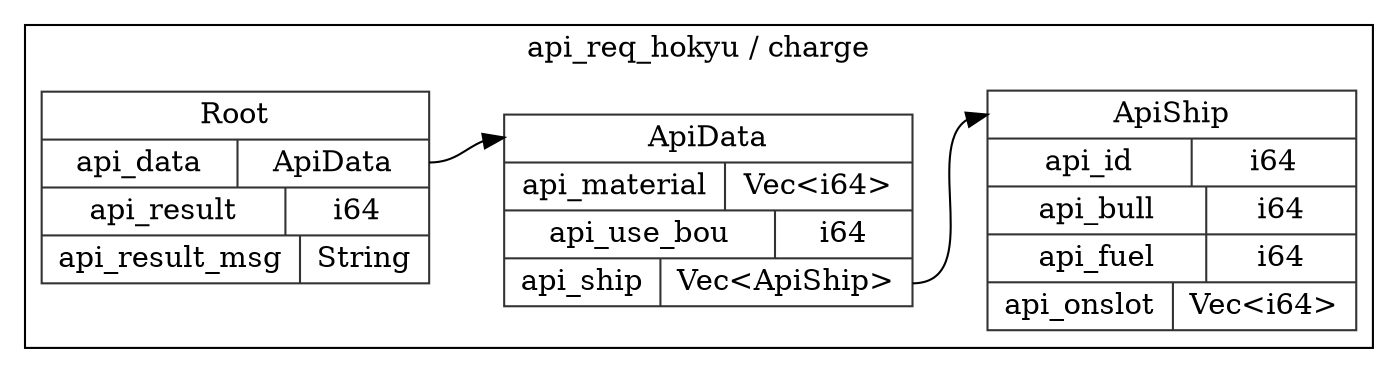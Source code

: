 digraph {
  rankdir=LR;
  subgraph cluster_0 {
    label="api_req_hokyu / charge";
    node [style="filled", color=white, style="solid", color=gray20];
    api_req_hokyu__charge__Root [label="<Root> Root  | { api_data | <api_data> ApiData } | { api_result | <api_result> i64 } | { api_result_msg | <api_result_msg> String }", shape=record];
    api_req_hokyu__charge__ApiData;
    api_req_hokyu__charge__Root:api_data:e -> api_req_hokyu__charge__ApiData:ApiData:w;
    api_req_hokyu__charge__ApiData [label="<ApiData> ApiData  | { api_material | <api_material> Vec\<i64\> } | { api_use_bou | <api_use_bou> i64 } | { api_ship | <api_ship> Vec\<ApiShip\> }", shape=record];
    api_req_hokyu__charge__ApiShip;
    api_req_hokyu__charge__ApiData:api_ship:e -> api_req_hokyu__charge__ApiShip:ApiShip:w;
    api_req_hokyu__charge__ApiShip [label="<ApiShip> ApiShip  | { api_id | <api_id> i64 } | { api_bull | <api_bull> i64 } | { api_fuel | <api_fuel> i64 } | { api_onslot | <api_onslot> Vec\<i64\> }", shape=record];
  }
}
